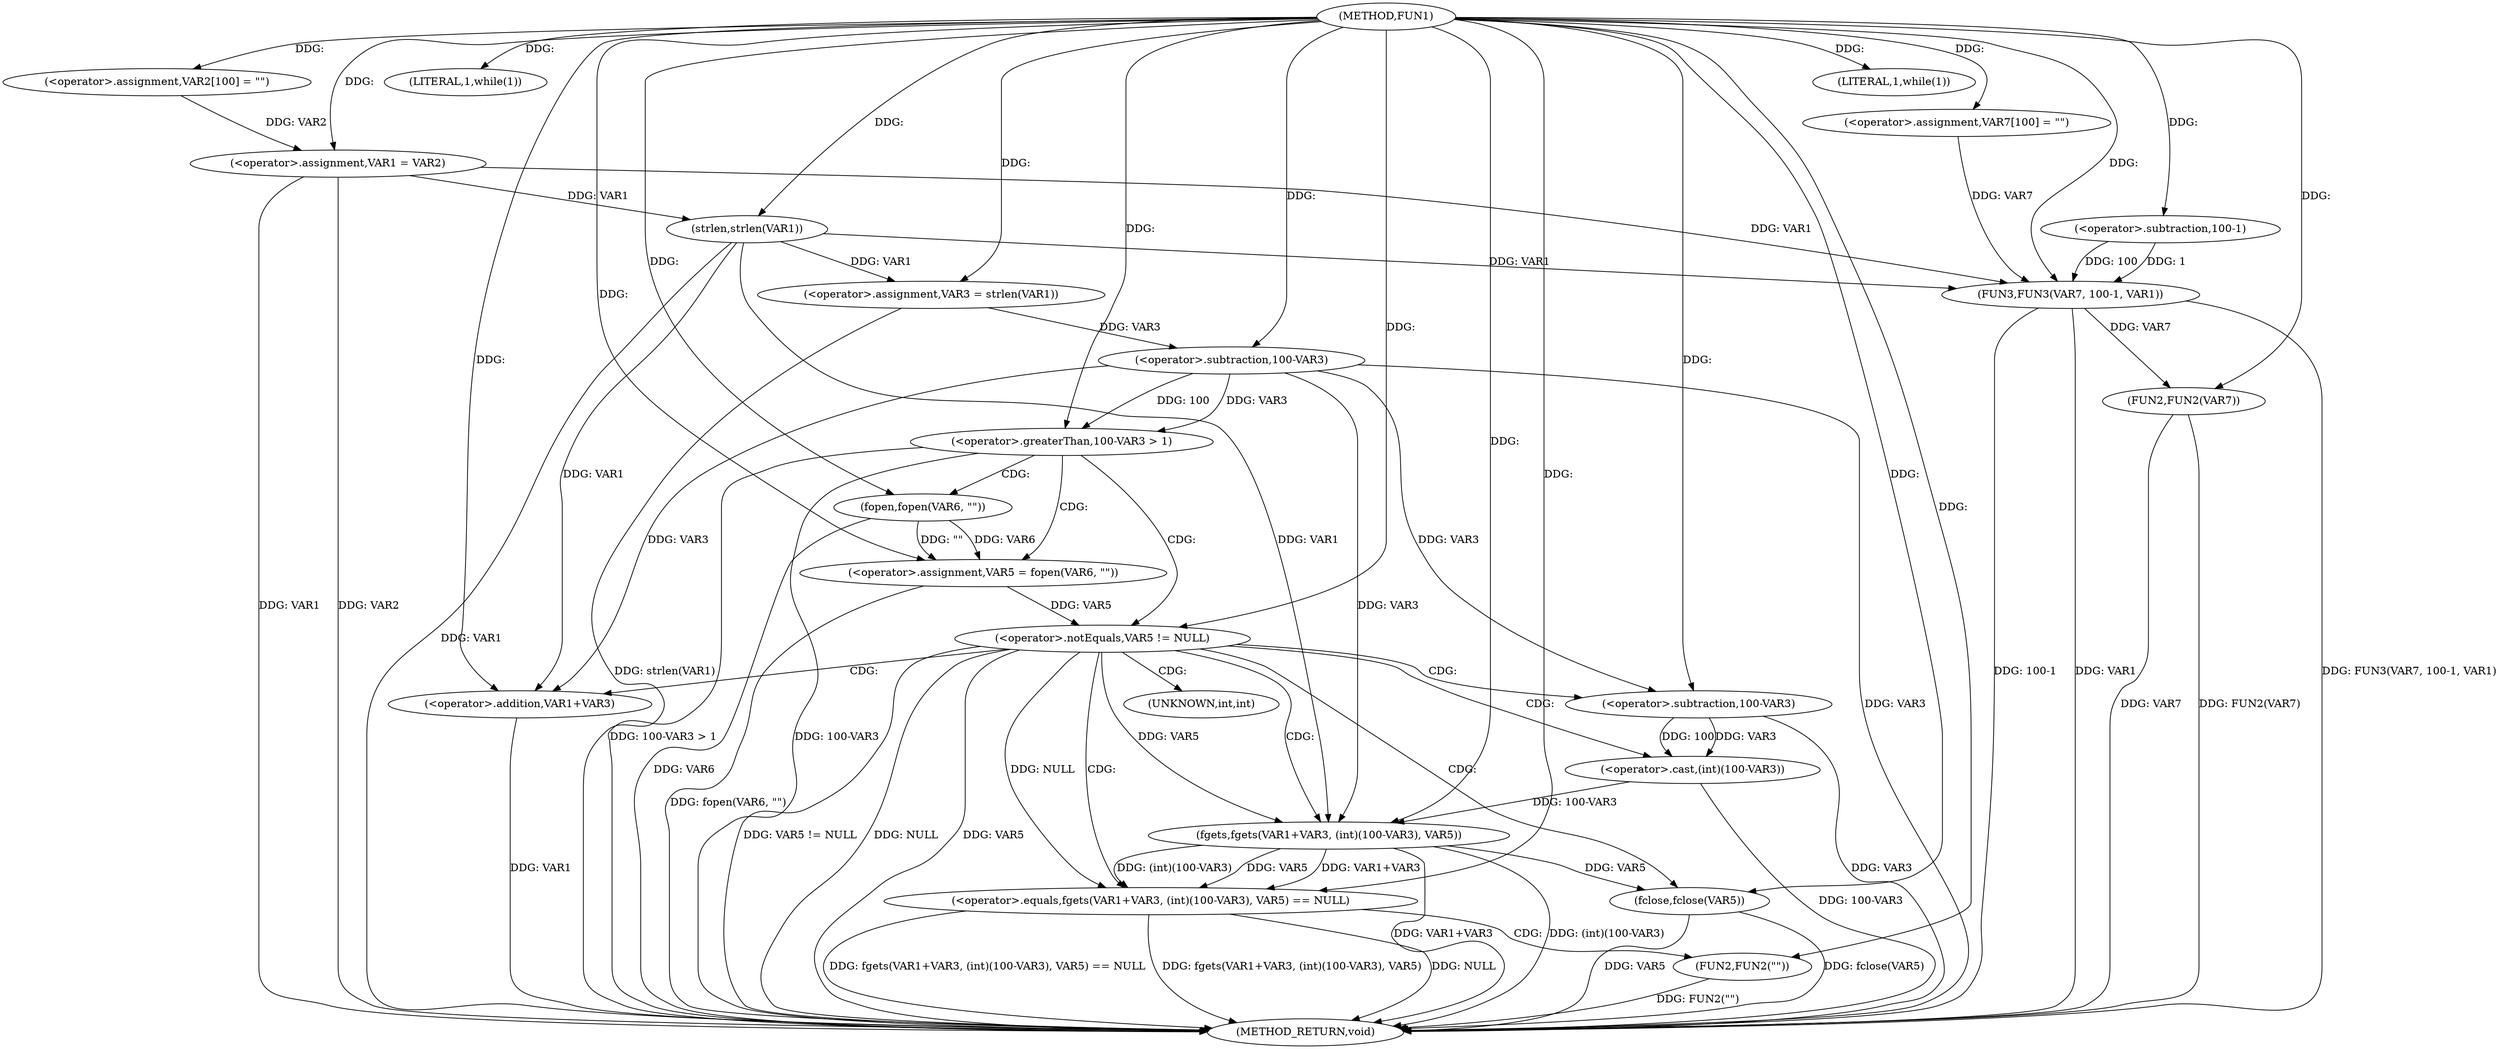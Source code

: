 digraph FUN1 {  
"1000100" [label = "(METHOD,FUN1)" ]
"1000173" [label = "(METHOD_RETURN,void)" ]
"1000104" [label = "(<operator>.assignment,VAR2[100] = \"\")" ]
"1000107" [label = "(<operator>.assignment,VAR1 = VAR2)" ]
"1000111" [label = "(LITERAL,1,while(1))" ]
"1000115" [label = "(<operator>.assignment,VAR3 = strlen(VAR1))" ]
"1000117" [label = "(strlen,strlen(VAR1))" ]
"1000121" [label = "(<operator>.greaterThan,100-VAR3 > 1)" ]
"1000122" [label = "(<operator>.subtraction,100-VAR3)" ]
"1000127" [label = "(<operator>.assignment,VAR5 = fopen(VAR6, \"\"))" ]
"1000129" [label = "(fopen,fopen(VAR6, \"\"))" ]
"1000133" [label = "(<operator>.notEquals,VAR5 != NULL)" ]
"1000138" [label = "(<operator>.equals,fgets(VAR1+VAR3, (int)(100-VAR3), VAR5) == NULL)" ]
"1000139" [label = "(fgets,fgets(VAR1+VAR3, (int)(100-VAR3), VAR5))" ]
"1000140" [label = "(<operator>.addition,VAR1+VAR3)" ]
"1000143" [label = "(<operator>.cast,(int)(100-VAR3))" ]
"1000145" [label = "(<operator>.subtraction,100-VAR3)" ]
"1000151" [label = "(FUN2,FUN2(\"\"))" ]
"1000153" [label = "(fclose,fclose(VAR5))" ]
"1000157" [label = "(LITERAL,1,while(1))" ]
"1000161" [label = "(<operator>.assignment,VAR7[100] = \"\")" ]
"1000164" [label = "(FUN3,FUN3(VAR7, 100-1, VAR1))" ]
"1000166" [label = "(<operator>.subtraction,100-1)" ]
"1000170" [label = "(FUN2,FUN2(VAR7))" ]
"1000144" [label = "(UNKNOWN,int,int)" ]
  "1000115" -> "1000173"  [ label = "DDG: strlen(VAR1)"] 
  "1000107" -> "1000173"  [ label = "DDG: VAR1"] 
  "1000164" -> "1000173"  [ label = "DDG: VAR1"] 
  "1000138" -> "1000173"  [ label = "DDG: NULL"] 
  "1000117" -> "1000173"  [ label = "DDG: VAR1"] 
  "1000133" -> "1000173"  [ label = "DDG: VAR5 != NULL"] 
  "1000153" -> "1000173"  [ label = "DDG: VAR5"] 
  "1000133" -> "1000173"  [ label = "DDG: NULL"] 
  "1000170" -> "1000173"  [ label = "DDG: FUN2(VAR7)"] 
  "1000138" -> "1000173"  [ label = "DDG: fgets(VAR1+VAR3, (int)(100-VAR3), VAR5) == NULL"] 
  "1000107" -> "1000173"  [ label = "DDG: VAR2"] 
  "1000122" -> "1000173"  [ label = "DDG: VAR3"] 
  "1000129" -> "1000173"  [ label = "DDG: VAR6"] 
  "1000164" -> "1000173"  [ label = "DDG: FUN3(VAR7, 100-1, VAR1)"] 
  "1000151" -> "1000173"  [ label = "DDG: FUN2(\"\")"] 
  "1000140" -> "1000173"  [ label = "DDG: VAR1"] 
  "1000138" -> "1000173"  [ label = "DDG: fgets(VAR1+VAR3, (int)(100-VAR3), VAR5)"] 
  "1000164" -> "1000173"  [ label = "DDG: 100-1"] 
  "1000139" -> "1000173"  [ label = "DDG: VAR1+VAR3"] 
  "1000127" -> "1000173"  [ label = "DDG: fopen(VAR6, \"\")"] 
  "1000133" -> "1000173"  [ label = "DDG: VAR5"] 
  "1000121" -> "1000173"  [ label = "DDG: 100-VAR3 > 1"] 
  "1000153" -> "1000173"  [ label = "DDG: fclose(VAR5)"] 
  "1000139" -> "1000173"  [ label = "DDG: (int)(100-VAR3)"] 
  "1000121" -> "1000173"  [ label = "DDG: 100-VAR3"] 
  "1000143" -> "1000173"  [ label = "DDG: 100-VAR3"] 
  "1000170" -> "1000173"  [ label = "DDG: VAR7"] 
  "1000145" -> "1000173"  [ label = "DDG: VAR3"] 
  "1000100" -> "1000104"  [ label = "DDG: "] 
  "1000104" -> "1000107"  [ label = "DDG: VAR2"] 
  "1000100" -> "1000107"  [ label = "DDG: "] 
  "1000100" -> "1000111"  [ label = "DDG: "] 
  "1000117" -> "1000115"  [ label = "DDG: VAR1"] 
  "1000100" -> "1000115"  [ label = "DDG: "] 
  "1000107" -> "1000117"  [ label = "DDG: VAR1"] 
  "1000100" -> "1000117"  [ label = "DDG: "] 
  "1000122" -> "1000121"  [ label = "DDG: 100"] 
  "1000122" -> "1000121"  [ label = "DDG: VAR3"] 
  "1000100" -> "1000122"  [ label = "DDG: "] 
  "1000115" -> "1000122"  [ label = "DDG: VAR3"] 
  "1000100" -> "1000121"  [ label = "DDG: "] 
  "1000129" -> "1000127"  [ label = "DDG: VAR6"] 
  "1000129" -> "1000127"  [ label = "DDG: \"\""] 
  "1000100" -> "1000127"  [ label = "DDG: "] 
  "1000100" -> "1000129"  [ label = "DDG: "] 
  "1000127" -> "1000133"  [ label = "DDG: VAR5"] 
  "1000100" -> "1000133"  [ label = "DDG: "] 
  "1000139" -> "1000138"  [ label = "DDG: VAR1+VAR3"] 
  "1000139" -> "1000138"  [ label = "DDG: (int)(100-VAR3)"] 
  "1000139" -> "1000138"  [ label = "DDG: VAR5"] 
  "1000117" -> "1000139"  [ label = "DDG: VAR1"] 
  "1000100" -> "1000139"  [ label = "DDG: "] 
  "1000122" -> "1000139"  [ label = "DDG: VAR3"] 
  "1000117" -> "1000140"  [ label = "DDG: VAR1"] 
  "1000100" -> "1000140"  [ label = "DDG: "] 
  "1000122" -> "1000140"  [ label = "DDG: VAR3"] 
  "1000143" -> "1000139"  [ label = "DDG: 100-VAR3"] 
  "1000145" -> "1000143"  [ label = "DDG: 100"] 
  "1000145" -> "1000143"  [ label = "DDG: VAR3"] 
  "1000100" -> "1000145"  [ label = "DDG: "] 
  "1000122" -> "1000145"  [ label = "DDG: VAR3"] 
  "1000133" -> "1000139"  [ label = "DDG: VAR5"] 
  "1000133" -> "1000138"  [ label = "DDG: NULL"] 
  "1000100" -> "1000138"  [ label = "DDG: "] 
  "1000100" -> "1000151"  [ label = "DDG: "] 
  "1000139" -> "1000153"  [ label = "DDG: VAR5"] 
  "1000100" -> "1000153"  [ label = "DDG: "] 
  "1000100" -> "1000157"  [ label = "DDG: "] 
  "1000100" -> "1000161"  [ label = "DDG: "] 
  "1000161" -> "1000164"  [ label = "DDG: VAR7"] 
  "1000100" -> "1000164"  [ label = "DDG: "] 
  "1000166" -> "1000164"  [ label = "DDG: 100"] 
  "1000166" -> "1000164"  [ label = "DDG: 1"] 
  "1000100" -> "1000166"  [ label = "DDG: "] 
  "1000107" -> "1000164"  [ label = "DDG: VAR1"] 
  "1000117" -> "1000164"  [ label = "DDG: VAR1"] 
  "1000164" -> "1000170"  [ label = "DDG: VAR7"] 
  "1000100" -> "1000170"  [ label = "DDG: "] 
  "1000121" -> "1000127"  [ label = "CDG: "] 
  "1000121" -> "1000129"  [ label = "CDG: "] 
  "1000121" -> "1000133"  [ label = "CDG: "] 
  "1000133" -> "1000153"  [ label = "CDG: "] 
  "1000133" -> "1000143"  [ label = "CDG: "] 
  "1000133" -> "1000145"  [ label = "CDG: "] 
  "1000133" -> "1000139"  [ label = "CDG: "] 
  "1000133" -> "1000144"  [ label = "CDG: "] 
  "1000133" -> "1000140"  [ label = "CDG: "] 
  "1000133" -> "1000138"  [ label = "CDG: "] 
  "1000138" -> "1000151"  [ label = "CDG: "] 
}
